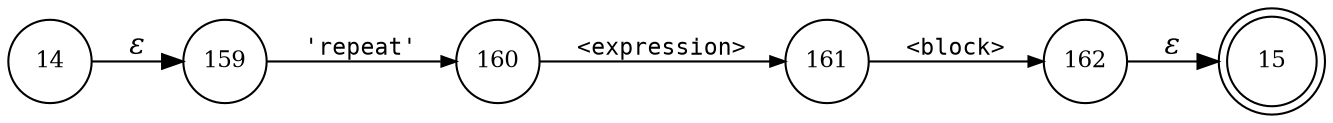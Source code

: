 digraph ATN {
rankdir=LR;
s15[fontsize=11, label="15", shape=doublecircle, fixedsize=true, width=.6];
s160[fontsize=11,label="160", shape=circle, fixedsize=true, width=.55, peripheries=1];
s161[fontsize=11,label="161", shape=circle, fixedsize=true, width=.55, peripheries=1];
s162[fontsize=11,label="162", shape=circle, fixedsize=true, width=.55, peripheries=1];
s14[fontsize=11,label="14", shape=circle, fixedsize=true, width=.55, peripheries=1];
s159[fontsize=11,label="159", shape=circle, fixedsize=true, width=.55, peripheries=1];
s14 -> s159 [fontname="Times-Italic", label="&epsilon;"];
s159 -> s160 [fontsize=11, fontname="Courier", arrowsize=.7, label = "'repeat'", arrowhead = normal];
s160 -> s161 [fontsize=11, fontname="Courier", arrowsize=.7, label = "<expression>", arrowhead = normal];
s161 -> s162 [fontsize=11, fontname="Courier", arrowsize=.7, label = "<block>", arrowhead = normal];
s162 -> s15 [fontname="Times-Italic", label="&epsilon;"];
}